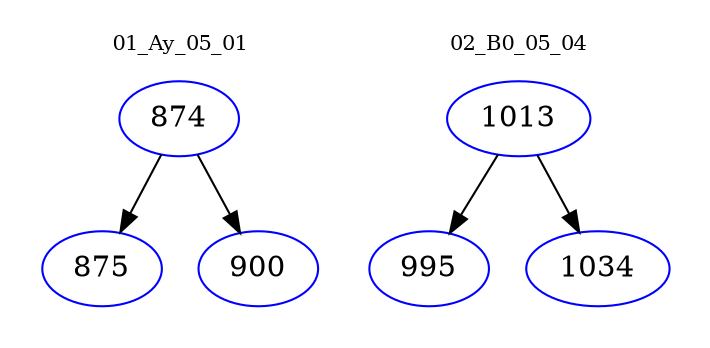 digraph{
subgraph cluster_0 {
color = white
label = "01_Ay_05_01";
fontsize=10;
T0_874 [label="874", color="blue"]
T0_874 -> T0_875 [color="black"]
T0_875 [label="875", color="blue"]
T0_874 -> T0_900 [color="black"]
T0_900 [label="900", color="blue"]
}
subgraph cluster_1 {
color = white
label = "02_B0_05_04";
fontsize=10;
T1_1013 [label="1013", color="blue"]
T1_1013 -> T1_995 [color="black"]
T1_995 [label="995", color="blue"]
T1_1013 -> T1_1034 [color="black"]
T1_1034 [label="1034", color="blue"]
}
}
